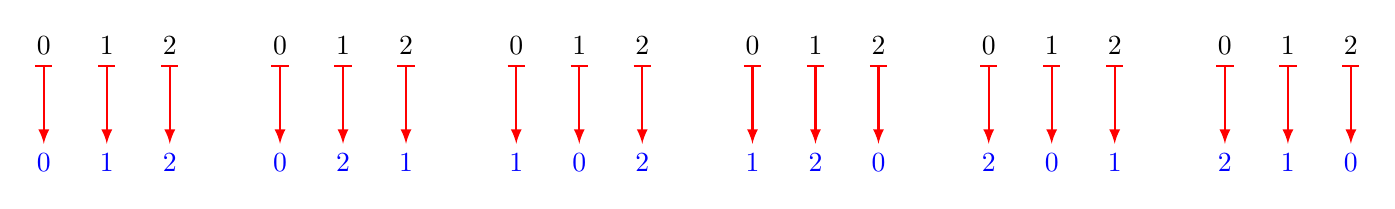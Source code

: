\begin{tikzpicture}[scale=1]
\begin{scope}[xshift=0cm,yshift=0cm]
\foreach \i/\j in {0/0,1/1,2/2}{
\draw[|->,>=latex,thick,red] (\i*0.8,0) node[above,black,scale=1]{$\i$} -- ++(0,-1) node[below,blue,scale=1]{$\j$};
};
\end{scope}

\begin{scope}[xshift=3cm,yshift=0cm]
\foreach \i/\j in {0/0,1/2,2/1}{
\draw[|->,>=latex,thick,red] (\i*0.8,0) node[above,black,scale=1]{$\i$} -- ++(0,-1) node[below,blue,scale=1]{$\j$};
};
\end{scope}

\begin{scope}[xshift=6cm,yshift=0cm]
\foreach \i/\j in {0/1,1/0,2/2}{
\draw[|->,>=latex,thick,red] (\i*0.8,0) node[above,black,scale=1]{$\i$} -- ++(0,-1) node[below,blue,scale=1]{$\j$};
};
\end{scope}

\begin{scope}[xshift=9cm,yshift=0cm]
\foreach \i/\j in {0/1,1/2,2/0}{
\draw[|->,>=latex,thick,red] (\i*0.8,0) node[above,black,scale=1]{$\i$} -- ++(0,-1) node[below,blue,scale=1]{$\j$};
};
\end{scope}

\begin{scope}[xshift=12cm,yshift=0cm]
\foreach \i/\j in {0/2,1/0,2/1}{
\draw[|->,>=latex,thick,red] (\i*0.8,0) node[above,black,scale=1]{$\i$} -- ++(0,-1) node[below,blue,scale=1]{$\j$};
};
\end{scope}

\begin{scope}[xshift=15cm,yshift=0cm]
\foreach \i/\j in {0/2,1/1,2/0}{
\draw[|->,>=latex,thick,red] (\i*0.8,0) node[above,black,scale=1]{$\i$} -- ++(0,-1) node[below,blue,scale=1]{$\j$};
};
\end{scope}


\end{tikzpicture}  
